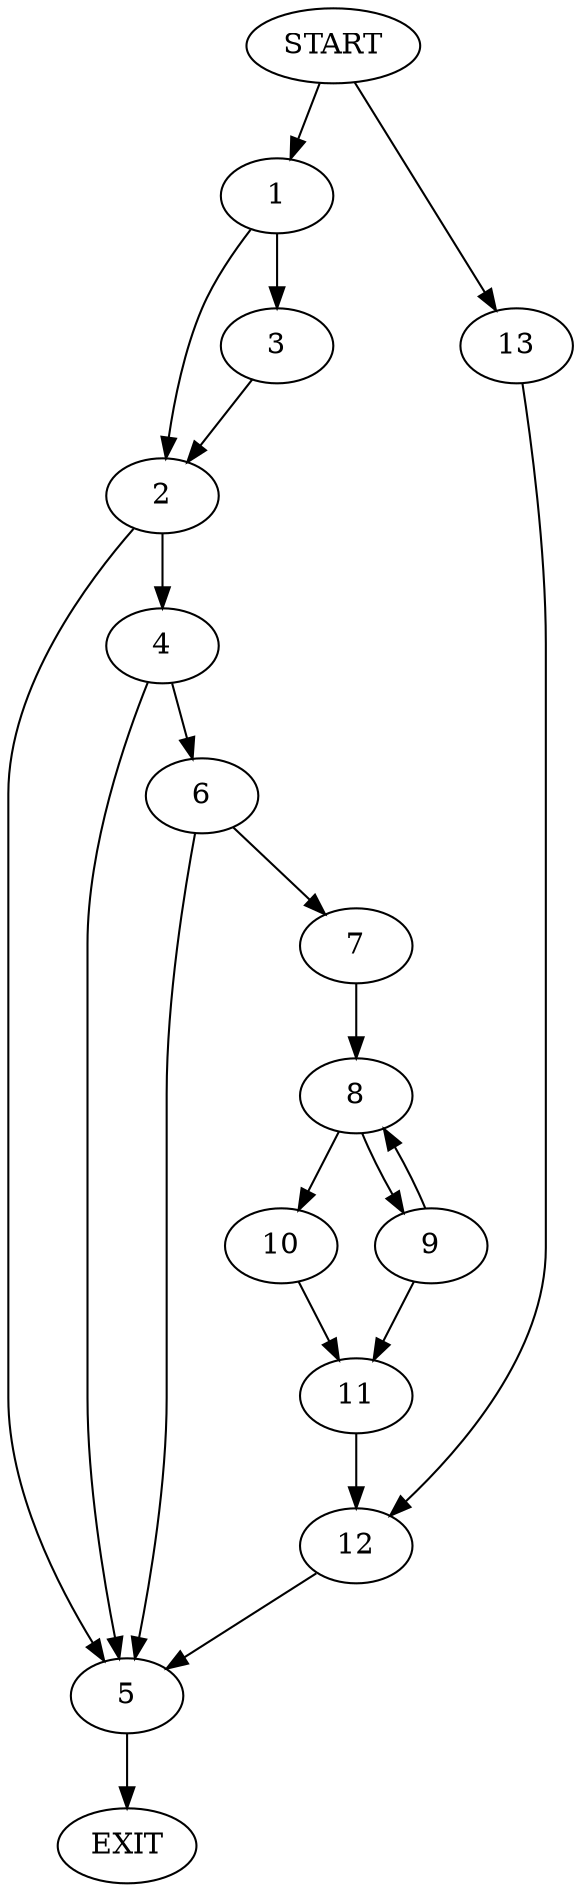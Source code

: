 digraph {
0 [label="START"]
14 [label="EXIT"]
0 -> 1
1 -> 2
1 -> 3
3 -> 2
2 -> 4
2 -> 5
4 -> 6
4 -> 5
5 -> 14
6 -> 5
6 -> 7
7 -> 8
8 -> 9
8 -> 10
10 -> 11
9 -> 8
9 -> 11
11 -> 12
12 -> 5
0 -> 13
13 -> 12
}
